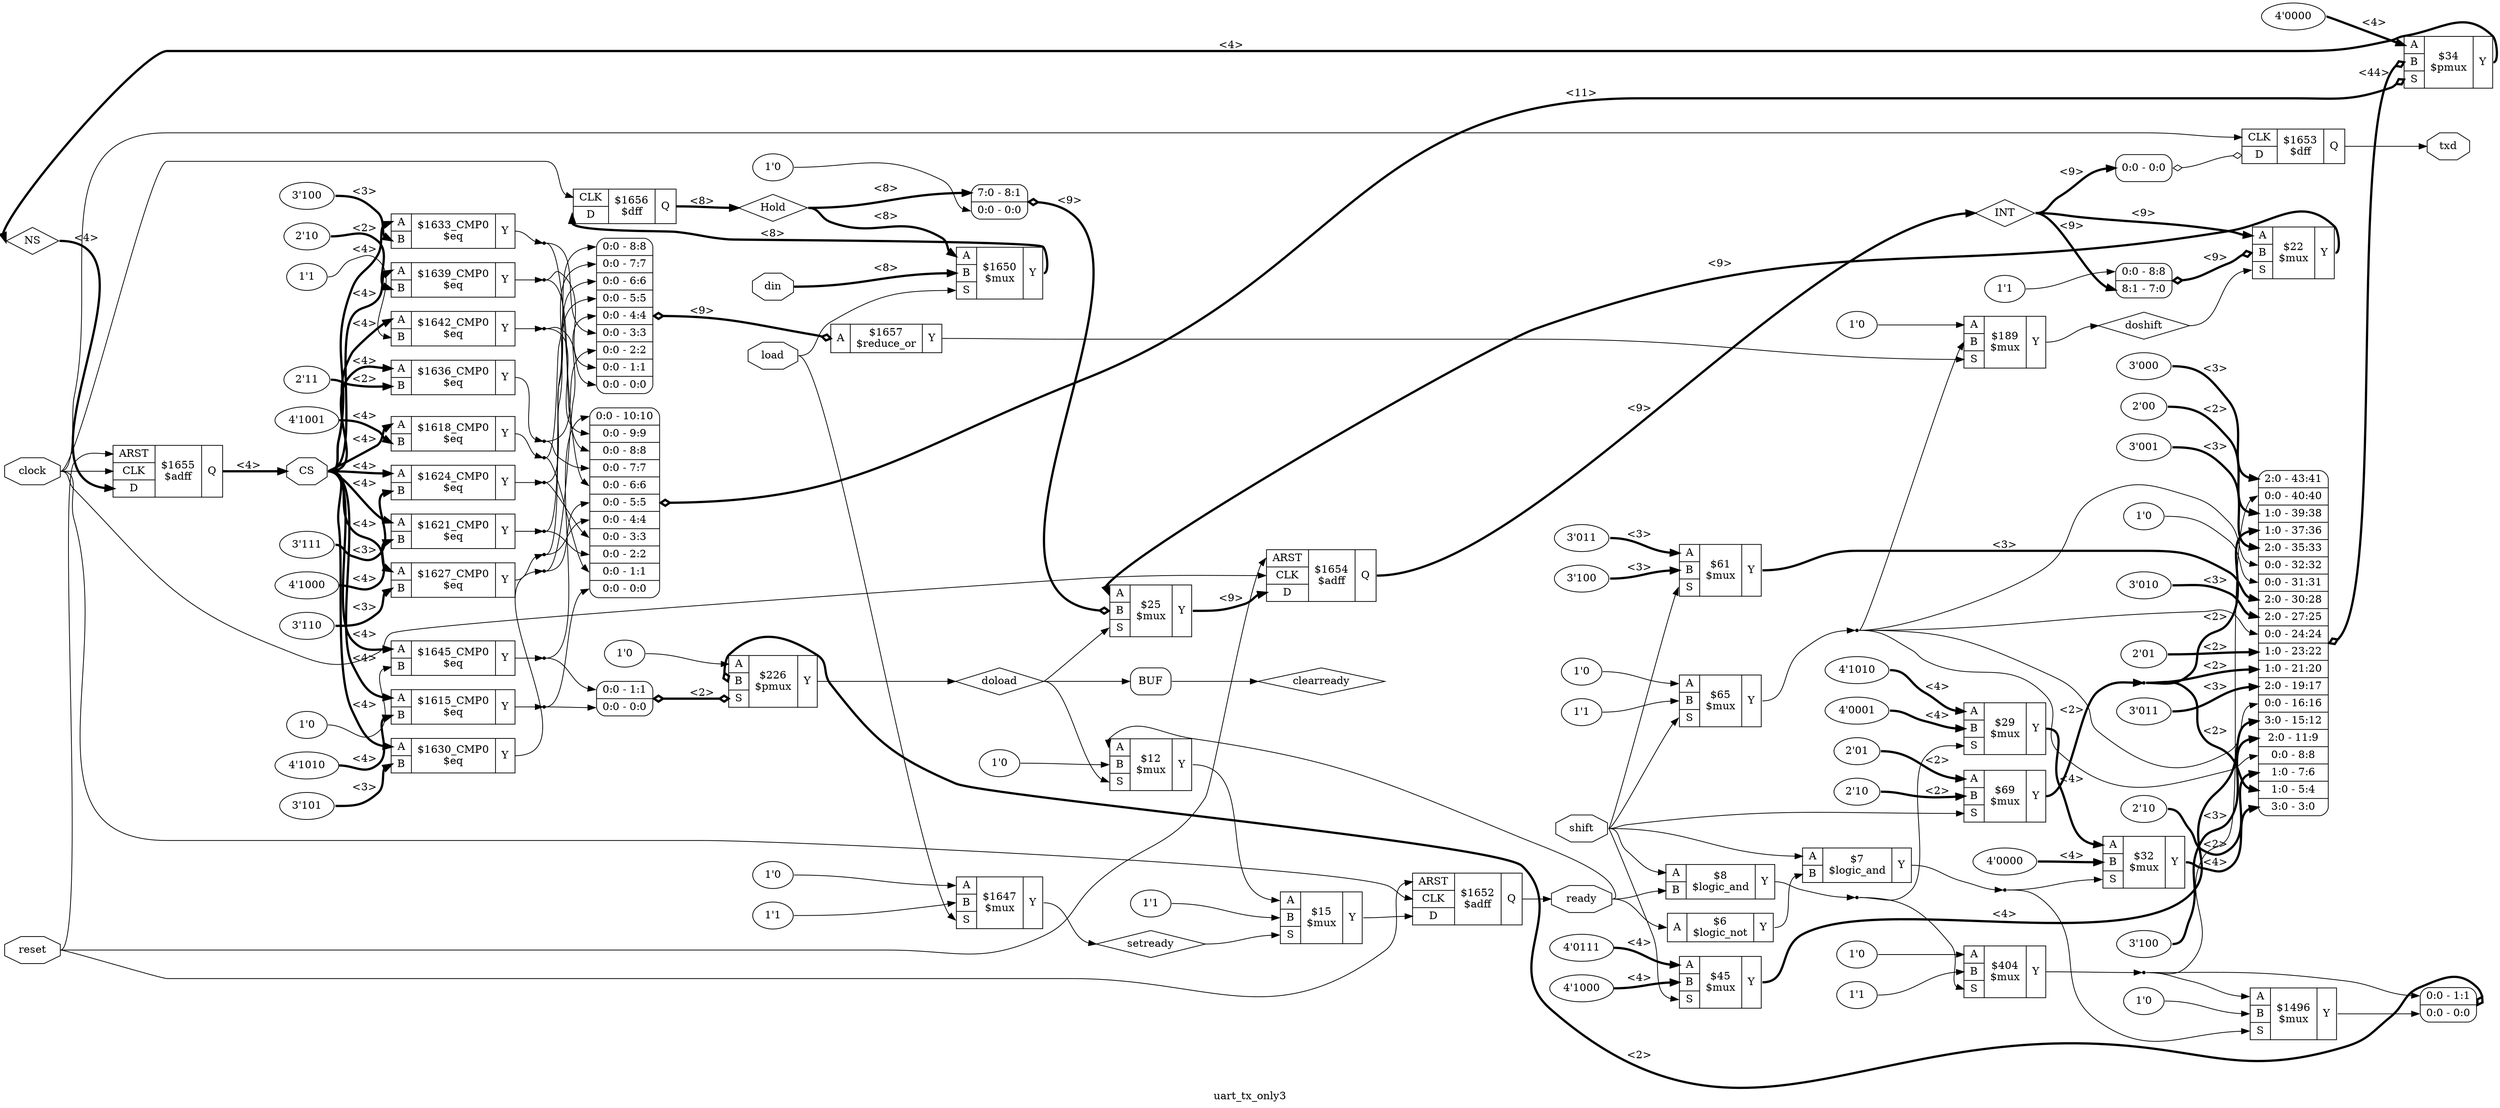 digraph "uart_tx_only3" {
label="uart_tx_only3";
rankdir="LR";
remincross=true;
n30 [ shape=diamond, label="NS", color="black", fontcolor="black" ];
n31 [ shape=diamond, label="setready", color="black", fontcolor="black" ];
n32 [ shape=diamond, label="clearready", color="black", fontcolor="black" ];
n33 [ shape=diamond, label="doload", color="black", fontcolor="black" ];
n34 [ shape=diamond, label="doshift", color="black", fontcolor="black" ];
n35 [ shape=diamond, label="Hold", color="black", fontcolor="black" ];
n36 [ shape=diamond, label="INT", color="black", fontcolor="black" ];
n37 [ shape=octagon, label="CS", color="black", fontcolor="black" ];
n38 [ shape=octagon, label="ready", color="black", fontcolor="black" ];
n39 [ shape=octagon, label="txd", color="black", fontcolor="black" ];
n40 [ shape=octagon, label="shift", color="black", fontcolor="black" ];
n41 [ shape=octagon, label="reset", color="black", fontcolor="black" ];
n42 [ shape=octagon, label="clock", color="black", fontcolor="black" ];
n43 [ shape=octagon, label="load", color="black", fontcolor="black" ];
n44 [ shape=octagon, label="din", color="black", fontcolor="black" ];
v0 [ label="1'1" ];
v1 [ label="1'0" ];
c49 [ shape=record, label="{{<p45> A|<p46> B|<p47> S}|$404\n$mux|{<p48> Y}}" ];
c53 [ shape=record, label="{{<p50> CLK|<p51> D}|$1656\n$dff|{<p52> Q}}" ];
v2 [ label="1'0" ];
c54 [ shape=record, label="{{<p45> A|<p46> B}|$1645_CMP0\n$eq|{<p48> Y}}" ];
v3 [ label="1'0" ];
c55 [ shape=record, label="{{<p45> A|<p46> B|<p47> S}|$189\n$mux|{<p48> Y}}" ];
v4 [ label="3'100" ];
c56 [ shape=record, label="{{<p45> A|<p46> B}|$1633_CMP0\n$eq|{<p48> Y}}" ];
v5 [ label="1'1" ];
c57 [ shape=record, label="{{<p45> A|<p46> B}|$1642_CMP0\n$eq|{<p48> Y}}" ];
c58 [ shape=record, label="{{<p45> A}|$1657\n$reduce_or|{<p48> Y}}" ];
x6 [ shape=record, style=rounded, label="<s8> 0:0 - 8:8 |<s7> 0:0 - 7:7 |<s6> 0:0 - 6:6 |<s5> 0:0 - 5:5 |<s4> 0:0 - 4:4 |<s3> 0:0 - 3:3 |<s2> 0:0 - 2:2 |<s1> 0:0 - 1:1 |<s0> 0:0 - 0:0 " ];
x6:e -> c58:p45:w [arrowhead=odiamond, arrowtail=odiamond, dir=both, color="black", style="setlinewidth(3)", label="<9>"];
v7 [ label="3'110" ];
c59 [ shape=record, label="{{<p45> A|<p46> B}|$1627_CMP0\n$eq|{<p48> Y}}" ];
v8 [ label="2'10" ];
v9 [ label="2'01" ];
c60 [ shape=record, label="{{<p45> A|<p46> B|<p47> S}|$69\n$mux|{<p48> Y}}" ];
v10 [ label="4'1010" ];
c61 [ shape=record, label="{{<p45> A|<p46> B}|$1615_CMP0\n$eq|{<p48> Y}}" ];
v11 [ label="1'1" ];
v12 [ label="1'0" ];
c62 [ shape=record, label="{{<p45> A|<p46> B|<p47> S}|$65\n$mux|{<p48> Y}}" ];
c64 [ shape=record, label="{{<p63> ARST|<p50> CLK|<p51> D}|$1655\n$adff|{<p52> Q}}" ];
v13 [ label="3'100" ];
v14 [ label="3'011" ];
c65 [ shape=record, label="{{<p45> A|<p46> B|<p47> S}|$61\n$mux|{<p48> Y}}" ];
c66 [ shape=record, label="{{<p63> ARST|<p50> CLK|<p51> D}|$1654\n$adff|{<p52> Q}}" ];
v15 [ label="1'0" ];
c67 [ shape=record, label="{{<p45> A|<p46> B|<p47> S}|$1496\n$mux|{<p48> Y}}" ];
c68 [ shape=record, label="{{<p50> CLK|<p51> D}|$1653\n$dff|{<p52> Q}}" ];
x16 [ shape=record, style=rounded, label="<s0> 0:0 - 0:0 " ];
x16:e -> c68:p51:w [arrowhead=odiamond, arrowtail=odiamond, dir=both, color="black", label=""];
v17 [ label="2'10" ];
c69 [ shape=record, label="{{<p45> A|<p46> B}|$1639_CMP0\n$eq|{<p48> Y}}" ];
v18 [ label="3'101" ];
c70 [ shape=record, label="{{<p45> A|<p46> B}|$1630_CMP0\n$eq|{<p48> Y}}" ];
v19 [ label="3'111" ];
c71 [ shape=record, label="{{<p45> A|<p46> B}|$1624_CMP0\n$eq|{<p48> Y}}" ];
c72 [ shape=record, label="{{<p63> ARST|<p50> CLK|<p51> D}|$1652\n$adff|{<p52> Q}}" ];
v20 [ label="4'1000" ];
v21 [ label="4'0111" ];
c73 [ shape=record, label="{{<p45> A|<p46> B|<p47> S}|$45\n$mux|{<p48> Y}}" ];
v22 [ label="1'1" ];
v23 [ label="1'0" ];
c74 [ shape=record, label="{{<p45> A|<p46> B|<p47> S}|$1647\n$mux|{<p48> Y}}" ];
v24 [ label="4'1000" ];
c75 [ shape=record, label="{{<p45> A|<p46> B}|$1621_CMP0\n$eq|{<p48> Y}}" ];
v27 [ label="1'0" ];
c76 [ shape=record, label="{{<p45> A|<p46> B|<p47> S}|$226\n$pmux|{<p48> Y}}" ];
x25 [ shape=record, style=rounded, label="<s1> 0:0 - 1:1 |<s0> 0:0 - 0:0 " ];
x25:e -> c76:p47:w [arrowhead=odiamond, arrowtail=odiamond, dir=both, color="black", style="setlinewidth(3)", label="<2>"];
x26 [ shape=record, style=rounded, label="<s1> 0:0 - 1:1 |<s0> 0:0 - 0:0 " ];
x26:e -> c76:p46:w [arrowhead=odiamond, arrowtail=odiamond, dir=both, color="black", style="setlinewidth(3)", label="<2>"];
v28 [ label="4'1001" ];
c77 [ shape=record, label="{{<p45> A|<p46> B}|$1618_CMP0\n$eq|{<p48> Y}}" ];
v31 [ label="3'000" ];
v32 [ label="2'00" ];
v33 [ label="3'001" ];
v34 [ label="1'0" ];
v35 [ label="3'010" ];
v36 [ label="2'01" ];
v37 [ label="3'011" ];
v38 [ label="3'100" ];
v39 [ label="2'10" ];
v40 [ label="4'0000" ];
c78 [ shape=record, label="{{<p45> A|<p46> B|<p47> S}|$34\n$pmux|{<p48> Y}}" ];
x29 [ shape=record, style=rounded, label="<s10> 0:0 - 10:10 |<s9> 0:0 - 9:9 |<s8> 0:0 - 8:8 |<s7> 0:0 - 7:7 |<s6> 0:0 - 6:6 |<s5> 0:0 - 5:5 |<s4> 0:0 - 4:4 |<s3> 0:0 - 3:3 |<s2> 0:0 - 2:2 |<s1> 0:0 - 1:1 |<s0> 0:0 - 0:0 " ];
x29:e -> c78:p47:w [arrowhead=odiamond, arrowtail=odiamond, dir=both, color="black", style="setlinewidth(3)", label="<11>"];
x30 [ shape=record, style=rounded, label="<s19> 2:0 - 43:41 |<s18> 0:0 - 40:40 |<s17> 1:0 - 39:38 |<s16> 1:0 - 37:36 |<s15> 2:0 - 35:33 |<s14> 0:0 - 32:32 |<s13> 0:0 - 31:31 |<s12> 2:0 - 30:28 |<s11> 2:0 - 27:25 |<s10> 0:0 - 24:24 |<s9> 1:0 - 23:22 |<s8> 1:0 - 21:20 |<s7> 2:0 - 19:17 |<s6> 0:0 - 16:16 |<s5> 3:0 - 15:12 |<s4> 2:0 - 11:9 |<s3> 0:0 - 8:8 |<s2> 1:0 - 7:6 |<s1> 1:0 - 5:4 |<s0> 3:0 - 3:0 " ];
x30:e -> c78:p46:w [arrowhead=odiamond, arrowtail=odiamond, dir=both, color="black", style="setlinewidth(3)", label="<44>"];
c79 [ shape=record, label="{{<p45> A|<p46> B|<p47> S}|$1650\n$mux|{<p48> Y}}" ];
v41 [ label="4'0000" ];
c80 [ shape=record, label="{{<p45> A|<p46> B|<p47> S}|$32\n$mux|{<p48> Y}}" ];
v42 [ label="4'0001" ];
v43 [ label="4'1010" ];
c81 [ shape=record, label="{{<p45> A|<p46> B|<p47> S}|$29\n$mux|{<p48> Y}}" ];
v45 [ label="1'0" ];
c82 [ shape=record, label="{{<p45> A|<p46> B|<p47> S}|$25\n$mux|{<p48> Y}}" ];
x44 [ shape=record, style=rounded, label="<s1> 7:0 - 8:1 |<s0> 0:0 - 0:0 " ];
x44:e -> c82:p46:w [arrowhead=odiamond, arrowtail=odiamond, dir=both, color="black", style="setlinewidth(3)", label="<9>"];
v47 [ label="1'1" ];
c83 [ shape=record, label="{{<p45> A|<p46> B|<p47> S}|$22\n$mux|{<p48> Y}}" ];
x46 [ shape=record, style=rounded, label="<s1> 0:0 - 8:8 |<s0> 8:1 - 7:0 " ];
x46:e -> c83:p46:w [arrowhead=odiamond, arrowtail=odiamond, dir=both, color="black", style="setlinewidth(3)", label="<9>"];
v48 [ label="1'1" ];
c84 [ shape=record, label="{{<p45> A|<p46> B|<p47> S}|$15\n$mux|{<p48> Y}}" ];
v49 [ label="1'0" ];
c85 [ shape=record, label="{{<p45> A|<p46> B|<p47> S}|$12\n$mux|{<p48> Y}}" ];
c86 [ shape=record, label="{{<p45> A|<p46> B}|$8\n$logic_and|{<p48> Y}}" ];
c87 [ shape=record, label="{{<p45> A|<p46> B}|$7\n$logic_and|{<p48> Y}}" ];
c88 [ shape=record, label="{{<p45> A}|$6\n$logic_not|{<p48> Y}}" ];
v50 [ label="2'11" ];
c89 [ shape=record, label="{{<p45> A|<p46> B}|$1636_CMP0\n$eq|{<p48> Y}}" ];
x51 [shape=box, style=rounded, label="BUF"];
n10 [ shape=point ];
c69:p48:e -> n10:w [color="black", label=""];
n10:e -> x29:s8:w [color="black", label=""];
n10:e -> x6:s1:w [color="black", label=""];
n11 [ shape=point ];
c71:p48:e -> n11:w [color="black", label=""];
n11:e -> x29:s3:w [color="black", label=""];
n11:e -> x6:s6:w [color="black", label=""];
c73:p48:e -> x30:s5:w [color="black", style="setlinewidth(3)", label="<4>"];
n13 [ shape=point ];
c57:p48:e -> n13:w [color="black", label=""];
n13:e -> x29:s9:w [color="black", label=""];
n13:e -> x6:s0:w [color="black", label=""];
n14 [ shape=point ];
c75:p48:e -> n14:w [color="black", label=""];
n14:e -> x29:s2:w [color="black", label=""];
n14:e -> x6:s7:w [color="black", label=""];
n15 [ shape=point ];
c62:p48:e -> n15:w [color="black", label=""];
n15:e -> c55:p46:w [color="black", label=""];
n15:e -> x30:s10:w [color="black", label=""];
n15:e -> x30:s14:w [color="black", label=""];
n15:e -> x30:s3:w [color="black", label=""];
n15:e -> x30:s6:w [color="black", label=""];
c67:p48:e -> x26:s0:w [color="black", label=""];
n17 [ shape=point ];
c49:p48:e -> n17:w [color="black", label=""];
n17:e -> c67:p45:w [color="black", label=""];
n17:e -> x26:s1:w [color="black", label=""];
n17:e -> x30:s18:w [color="black", label=""];
c83:p48:e -> c82:p45:w [color="black", style="setlinewidth(3)", label="<9>"];
n19 [ shape=point ];
c86:p48:e -> n19:w [color="black", label=""];
n19:e -> c49:p47:w [color="black", label=""];
n19:e -> c81:p47:w [color="black", label=""];
n2 [ shape=point ];
c70:p48:e -> n2:w [color="black", label=""];
n2:e -> x29:s5:w [color="black", label=""];
n2:e -> x6:s4:w [color="black", label=""];
n20 [ shape=point ];
c87:p48:e -> n20:w [color="black", label=""];
n20:e -> c67:p47:w [color="black", label=""];
n20:e -> c80:p47:w [color="black", label=""];
c88:p48:e -> c87:p46:w [color="black", label=""];
n22 [ shape=point ];
c54:p48:e -> n22:w [color="black", label=""];
n22:e -> x25:s1:w [color="black", label=""];
n22:e -> x29:s10:w [color="black", label=""];
n23 [ shape=point ];
c77:p48:e -> n23:w [color="black", label=""];
n23:e -> x29:s1:w [color="black", label=""];
n23:e -> x6:s8:w [color="black", label=""];
c65:p48:e -> x30:s12:w [color="black", style="setlinewidth(3)", label="<3>"];
n25 [ shape=point ];
c89:p48:e -> n25:w [color="black", label=""];
n25:e -> x29:s7:w [color="black", label=""];
n25:e -> x6:s2:w [color="black", label=""];
n26 [ shape=point ];
c60:p48:e -> n26:w [color="black", style="setlinewidth(3)", label="<2>"];
n26:e -> x30:s1:w [color="black", style="setlinewidth(3)", label="<2>"];
n26:e -> x30:s16:w [color="black", style="setlinewidth(3)", label="<2>"];
n26:e -> x30:s8:w [color="black", style="setlinewidth(3)", label="<2>"];
n27 [ shape=point ];
c61:p48:e -> n27:w [color="black", label=""];
n27:e -> x25:s0:w [color="black", label=""];
n27:e -> x29:s0:w [color="black", label=""];
c80:p48:e -> x30:s0:w [color="black", style="setlinewidth(3)", label="<4>"];
c79:p48:e -> c53:p51:w [color="black", style="setlinewidth(3)", label="<8>"];
c81:p48:e -> c80:p45:w [color="black", style="setlinewidth(3)", label="<4>"];
c78:p48:e -> n30:w [color="black", style="setlinewidth(3)", label="<4>"];
n30:e -> c64:p51:w [color="black", style="setlinewidth(3)", label="<4>"];
c74:p48:e -> n31:w [color="black", label=""];
n31:e -> c84:p47:w [color="black", label=""];
x51:e:e -> n32:w [color="black", label=""];
c76:p48:e -> n33:w [color="black", label=""];
n33:e -> c82:p47:w [color="black", label=""];
n33:e -> c85:p47:w [color="black", label=""];
n33:e -> x51:w:w [color="black", label=""];
c55:p48:e -> n34:w [color="black", label=""];
n34:e -> c83:p47:w [color="black", label=""];
c53:p52:e -> n35:w [color="black", style="setlinewidth(3)", label="<8>"];
n35:e -> c79:p45:w [color="black", style="setlinewidth(3)", label="<8>"];
n35:e -> x44:s1:w [color="black", style="setlinewidth(3)", label="<8>"];
c66:p52:e -> n36:w [color="black", style="setlinewidth(3)", label="<9>"];
n36:e -> c83:p45:w [color="black", style="setlinewidth(3)", label="<9>"];
n36:e -> x16:s0:w [color="black", style="setlinewidth(3)", label="<9>"];
n36:e -> x46:s0:w [color="black", style="setlinewidth(3)", label="<9>"];
c64:p52:e -> n37:w [color="black", style="setlinewidth(3)", label="<4>"];
n37:e -> c54:p45:w [color="black", style="setlinewidth(3)", label="<4>"];
n37:e -> c56:p45:w [color="black", style="setlinewidth(3)", label="<4>"];
n37:e -> c57:p45:w [color="black", style="setlinewidth(3)", label="<4>"];
n37:e -> c59:p45:w [color="black", style="setlinewidth(3)", label="<4>"];
n37:e -> c61:p45:w [color="black", style="setlinewidth(3)", label="<4>"];
n37:e -> c69:p45:w [color="black", style="setlinewidth(3)", label="<4>"];
n37:e -> c70:p45:w [color="black", style="setlinewidth(3)", label="<4>"];
n37:e -> c71:p45:w [color="black", style="setlinewidth(3)", label="<4>"];
n37:e -> c75:p45:w [color="black", style="setlinewidth(3)", label="<4>"];
n37:e -> c77:p45:w [color="black", style="setlinewidth(3)", label="<4>"];
n37:e -> c89:p45:w [color="black", style="setlinewidth(3)", label="<4>"];
c72:p52:e -> n38:w [color="black", label=""];
n38:e -> c85:p45:w [color="black", label=""];
n38:e -> c86:p46:w [color="black", label=""];
n38:e -> c88:p45:w [color="black", label=""];
c68:p52:e -> n39:w [color="black", label=""];
n4 [ shape=point ];
c56:p48:e -> n4:w [color="black", label=""];
n4:e -> x29:s6:w [color="black", label=""];
n4:e -> x6:s3:w [color="black", label=""];
n40:e -> c60:p47:w [color="black", label=""];
n40:e -> c62:p47:w [color="black", label=""];
n40:e -> c65:p47:w [color="black", label=""];
n40:e -> c73:p47:w [color="black", label=""];
n40:e -> c86:p45:w [color="black", label=""];
n40:e -> c87:p45:w [color="black", label=""];
n41:e -> c64:p63:w [color="black", label=""];
n41:e -> c66:p63:w [color="black", label=""];
n41:e -> c72:p63:w [color="black", label=""];
n42:e -> c53:p50:w [color="black", label=""];
n42:e -> c64:p50:w [color="black", label=""];
n42:e -> c66:p50:w [color="black", label=""];
n42:e -> c68:p50:w [color="black", label=""];
n42:e -> c72:p50:w [color="black", label=""];
n43:e -> c74:p47:w [color="black", label=""];
n43:e -> c79:p47:w [color="black", label=""];
n44:e -> c79:p46:w [color="black", style="setlinewidth(3)", label="<8>"];
c85:p48:e -> c84:p45:w [color="black", label=""];
n6 [ shape=point ];
c59:p48:e -> n6:w [color="black", label=""];
n6:e -> x29:s4:w [color="black", label=""];
n6:e -> x6:s5:w [color="black", label=""];
c84:p48:e -> c72:p51:w [color="black", label=""];
c82:p48:e -> c66:p51:w [color="black", style="setlinewidth(3)", label="<9>"];
c58:p48:e -> c55:p47:w [color="black", label=""];
v0:e -> c49:p46:w [color="black", label=""];
v1:e -> c49:p45:w [color="black", label=""];
v10:e -> c61:p46:w [color="black", style="setlinewidth(3)", label="<4>"];
v11:e -> c62:p46:w [color="black", label=""];
v12:e -> c62:p45:w [color="black", label=""];
v13:e -> c65:p46:w [color="black", style="setlinewidth(3)", label="<3>"];
v14:e -> c65:p45:w [color="black", style="setlinewidth(3)", label="<3>"];
v15:e -> c67:p46:w [color="black", label=""];
v17:e -> c69:p46:w [color="black", style="setlinewidth(3)", label="<2>"];
v18:e -> c70:p46:w [color="black", style="setlinewidth(3)", label="<3>"];
v19:e -> c71:p46:w [color="black", style="setlinewidth(3)", label="<3>"];
v2:e -> c54:p46:w [color="black", label=""];
v20:e -> c73:p46:w [color="black", style="setlinewidth(3)", label="<4>"];
v21:e -> c73:p45:w [color="black", style="setlinewidth(3)", label="<4>"];
v22:e -> c74:p46:w [color="black", label=""];
v23:e -> c74:p45:w [color="black", label=""];
v24:e -> c75:p46:w [color="black", style="setlinewidth(3)", label="<4>"];
v27:e -> c76:p45:w [color="black", label=""];
v28:e -> c77:p46:w [color="black", style="setlinewidth(3)", label="<4>"];
v3:e -> c55:p45:w [color="black", label=""];
v31:e -> x30:s19:w [color="black", style="setlinewidth(3)", label="<3>"];
v32:e -> x30:s17:w [color="black", style="setlinewidth(3)", label="<2>"];
v33:e -> x30:s15:w [color="black", style="setlinewidth(3)", label="<3>"];
v34:e -> x30:s13:w [color="black", label=""];
v35:e -> x30:s11:w [color="black", style="setlinewidth(3)", label="<3>"];
v36:e -> x30:s9:w [color="black", style="setlinewidth(3)", label="<2>"];
v37:e -> x30:s7:w [color="black", style="setlinewidth(3)", label="<3>"];
v38:e -> x30:s4:w [color="black", style="setlinewidth(3)", label="<3>"];
v39:e -> x30:s2:w [color="black", style="setlinewidth(3)", label="<2>"];
v4:e -> c56:p46:w [color="black", style="setlinewidth(3)", label="<3>"];
v40:e -> c78:p45:w [color="black", style="setlinewidth(3)", label="<4>"];
v41:e -> c80:p46:w [color="black", style="setlinewidth(3)", label="<4>"];
v42:e -> c81:p46:w [color="black", style="setlinewidth(3)", label="<4>"];
v43:e -> c81:p45:w [color="black", style="setlinewidth(3)", label="<4>"];
v45:e -> x44:s0:w [color="black", label=""];
v47:e -> x46:s1:w [color="black", label=""];
v48:e -> c84:p46:w [color="black", label=""];
v49:e -> c85:p46:w [color="black", label=""];
v5:e -> c57:p46:w [color="black", label=""];
v50:e -> c89:p46:w [color="black", style="setlinewidth(3)", label="<2>"];
v7:e -> c59:p46:w [color="black", style="setlinewidth(3)", label="<3>"];
v8:e -> c60:p46:w [color="black", style="setlinewidth(3)", label="<2>"];
v9:e -> c60:p45:w [color="black", style="setlinewidth(3)", label="<2>"];
}
